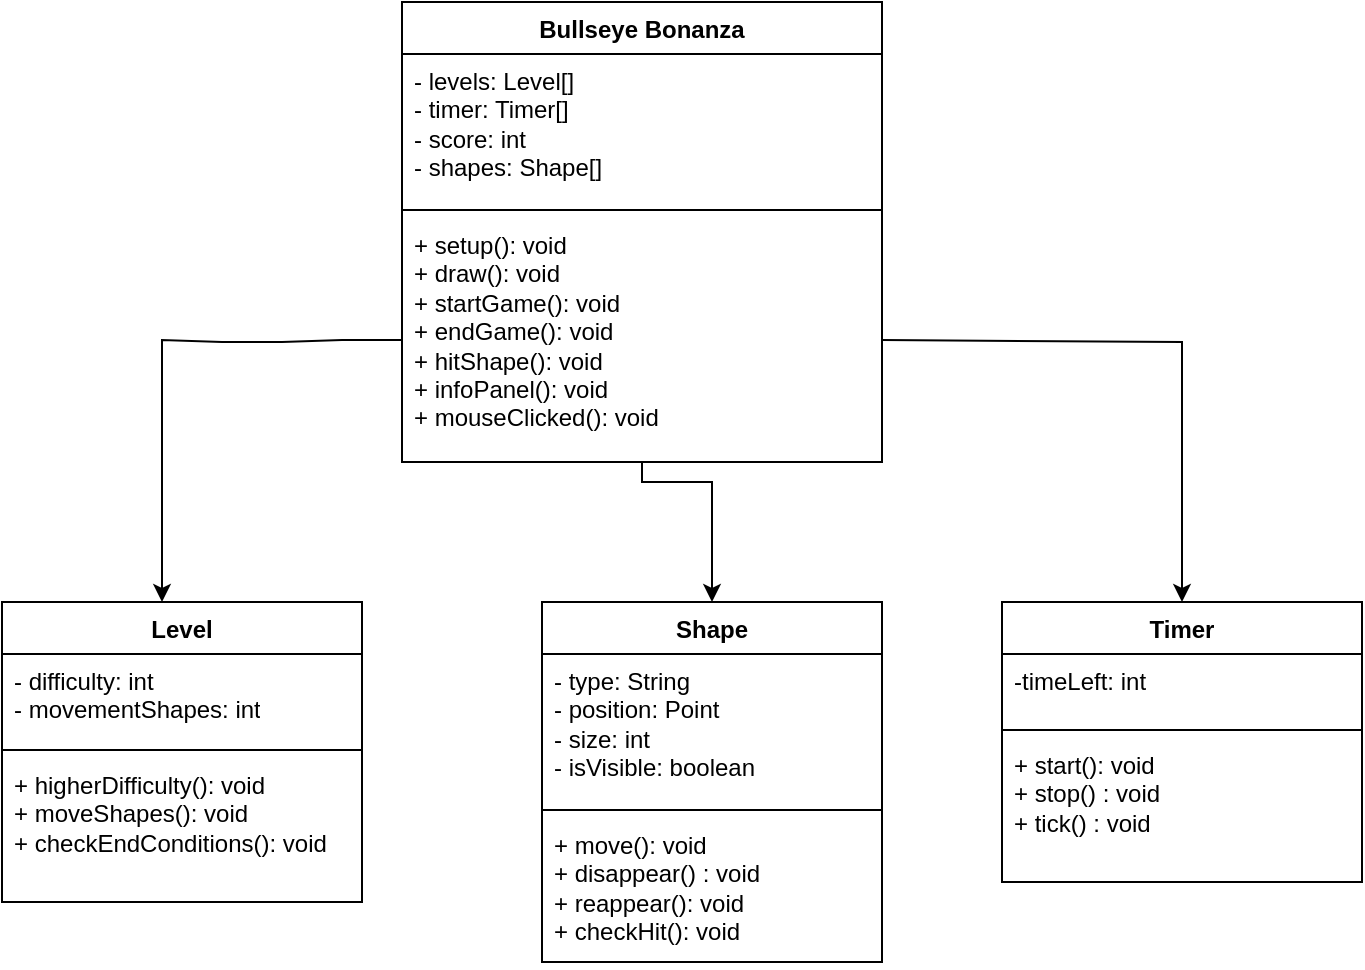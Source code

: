 <mxfile version="24.1.0" type="device">
  <diagram id="C5RBs43oDa-KdzZeNtuy" name="Page-1">
    <mxGraphModel dx="934" dy="724" grid="1" gridSize="10" guides="1" tooltips="1" connect="1" arrows="1" fold="1" page="1" pageScale="1" pageWidth="827" pageHeight="1169" math="0" shadow="0">
      <root>
        <mxCell id="WIyWlLk6GJQsqaUBKTNV-0" />
        <mxCell id="WIyWlLk6GJQsqaUBKTNV-1" parent="WIyWlLk6GJQsqaUBKTNV-0" />
        <mxCell id="aRX0REp-QfqRVrfxCBYt-4" value="Bullseye Bonanza" style="swimlane;fontStyle=1;align=center;verticalAlign=top;childLayout=stackLayout;horizontal=1;startSize=26;horizontalStack=0;resizeParent=1;resizeParentMax=0;resizeLast=0;collapsible=1;marginBottom=0;whiteSpace=wrap;html=1;" parent="WIyWlLk6GJQsqaUBKTNV-1" vertex="1">
          <mxGeometry x="280" y="170" width="240" height="230" as="geometry" />
        </mxCell>
        <mxCell id="aRX0REp-QfqRVrfxCBYt-5" value="&lt;div&gt;- levels: Level[]&lt;/div&gt;&lt;div&gt;- timer: Timer[]&lt;/div&gt;&lt;div&gt;- score: int&lt;/div&gt;&lt;div&gt;- shapes: Shape[]&lt;br&gt;&lt;/div&gt;" style="text;strokeColor=none;fillColor=none;align=left;verticalAlign=top;spacingLeft=4;spacingRight=4;overflow=hidden;rotatable=0;points=[[0,0.5],[1,0.5]];portConstraint=eastwest;whiteSpace=wrap;html=1;" parent="aRX0REp-QfqRVrfxCBYt-4" vertex="1">
          <mxGeometry y="26" width="240" height="74" as="geometry" />
        </mxCell>
        <mxCell id="aRX0REp-QfqRVrfxCBYt-6" value="" style="line;strokeWidth=1;fillColor=none;align=left;verticalAlign=middle;spacingTop=-1;spacingLeft=3;spacingRight=3;rotatable=0;labelPosition=right;points=[];portConstraint=eastwest;strokeColor=inherit;" parent="aRX0REp-QfqRVrfxCBYt-4" vertex="1">
          <mxGeometry y="100" width="240" height="8" as="geometry" />
        </mxCell>
        <mxCell id="aRX0REp-QfqRVrfxCBYt-7" value="&lt;div&gt;+ setup(): void&lt;/div&gt;&lt;div&gt;+ draw(): void&lt;br&gt;&lt;/div&gt;&lt;div&gt;+ startGame(): void&lt;br&gt;&lt;/div&gt;&lt;div&gt;+ endGame(): void&lt;/div&gt;&lt;div&gt;+ hitShape(): void&lt;/div&gt;&lt;div&gt;+ infoPanel(): void&lt;br&gt;&lt;/div&gt;&lt;div&gt;+ mouseClicked(): void&lt;br&gt;&lt;/div&gt;" style="text;strokeColor=none;fillColor=none;align=left;verticalAlign=top;spacingLeft=4;spacingRight=4;overflow=hidden;rotatable=0;points=[[0,0.5],[1,0.5]];portConstraint=eastwest;whiteSpace=wrap;html=1;" parent="aRX0REp-QfqRVrfxCBYt-4" vertex="1">
          <mxGeometry y="108" width="240" height="122" as="geometry" />
        </mxCell>
        <mxCell id="20b-lviNTtCLOoE7E5Yc-0" value="" style="endArrow=classic;html=1;rounded=0;exitX=0;exitY=0.5;exitDx=0;exitDy=0;" edge="1" parent="WIyWlLk6GJQsqaUBKTNV-1" source="aRX0REp-QfqRVrfxCBYt-7">
          <mxGeometry width="50" height="50" relative="1" as="geometry">
            <mxPoint x="120" y="421" as="sourcePoint" />
            <mxPoint x="160" y="470" as="targetPoint" />
            <Array as="points">
              <mxPoint x="250" y="339" />
              <mxPoint x="220" y="340" />
              <mxPoint x="190" y="340" />
              <mxPoint x="160" y="339" />
            </Array>
          </mxGeometry>
        </mxCell>
        <mxCell id="20b-lviNTtCLOoE7E5Yc-1" value="Level" style="swimlane;fontStyle=1;align=center;verticalAlign=top;childLayout=stackLayout;horizontal=1;startSize=26;horizontalStack=0;resizeParent=1;resizeParentMax=0;resizeLast=0;collapsible=1;marginBottom=0;whiteSpace=wrap;html=1;" vertex="1" parent="WIyWlLk6GJQsqaUBKTNV-1">
          <mxGeometry x="80" y="470" width="180" height="150" as="geometry" />
        </mxCell>
        <mxCell id="20b-lviNTtCLOoE7E5Yc-2" value="&lt;div&gt;- difficulty: int&lt;/div&gt;&lt;div&gt;- movementShapes: int&lt;/div&gt;&lt;div&gt;&lt;br&gt;&lt;/div&gt;&lt;div&gt;&lt;br&gt;&lt;/div&gt;" style="text;strokeColor=none;fillColor=none;align=left;verticalAlign=top;spacingLeft=4;spacingRight=4;overflow=hidden;rotatable=0;points=[[0,0.5],[1,0.5]];portConstraint=eastwest;whiteSpace=wrap;html=1;" vertex="1" parent="20b-lviNTtCLOoE7E5Yc-1">
          <mxGeometry y="26" width="180" height="44" as="geometry" />
        </mxCell>
        <mxCell id="20b-lviNTtCLOoE7E5Yc-3" value="" style="line;strokeWidth=1;fillColor=none;align=left;verticalAlign=middle;spacingTop=-1;spacingLeft=3;spacingRight=3;rotatable=0;labelPosition=right;points=[];portConstraint=eastwest;strokeColor=inherit;" vertex="1" parent="20b-lviNTtCLOoE7E5Yc-1">
          <mxGeometry y="70" width="180" height="8" as="geometry" />
        </mxCell>
        <mxCell id="20b-lviNTtCLOoE7E5Yc-4" value="&lt;div&gt;+ higherDifficulty(): void&lt;/div&gt;&lt;div&gt;+ moveShapes(): void&lt;/div&gt;&lt;div&gt;+ checkEndConditions(): void&lt;br&gt;&lt;/div&gt;" style="text;strokeColor=none;fillColor=none;align=left;verticalAlign=top;spacingLeft=4;spacingRight=4;overflow=hidden;rotatable=0;points=[[0,0.5],[1,0.5]];portConstraint=eastwest;whiteSpace=wrap;html=1;" vertex="1" parent="20b-lviNTtCLOoE7E5Yc-1">
          <mxGeometry y="78" width="180" height="72" as="geometry" />
        </mxCell>
        <mxCell id="20b-lviNTtCLOoE7E5Yc-5" value="Shape" style="swimlane;fontStyle=1;align=center;verticalAlign=top;childLayout=stackLayout;horizontal=1;startSize=26;horizontalStack=0;resizeParent=1;resizeParentMax=0;resizeLast=0;collapsible=1;marginBottom=0;whiteSpace=wrap;html=1;" vertex="1" parent="WIyWlLk6GJQsqaUBKTNV-1">
          <mxGeometry x="350" y="470" width="170" height="180" as="geometry" />
        </mxCell>
        <mxCell id="20b-lviNTtCLOoE7E5Yc-6" value="&lt;div&gt;- type: String&lt;/div&gt;&lt;div&gt;- position: Point&lt;/div&gt;&lt;div&gt;- size: int&lt;/div&gt;&lt;div&gt;- isVisible: boolean &lt;br&gt;&lt;/div&gt;" style="text;strokeColor=none;fillColor=none;align=left;verticalAlign=top;spacingLeft=4;spacingRight=4;overflow=hidden;rotatable=0;points=[[0,0.5],[1,0.5]];portConstraint=eastwest;whiteSpace=wrap;html=1;" vertex="1" parent="20b-lviNTtCLOoE7E5Yc-5">
          <mxGeometry y="26" width="170" height="74" as="geometry" />
        </mxCell>
        <mxCell id="20b-lviNTtCLOoE7E5Yc-7" value="" style="line;strokeWidth=1;fillColor=none;align=left;verticalAlign=middle;spacingTop=-1;spacingLeft=3;spacingRight=3;rotatable=0;labelPosition=right;points=[];portConstraint=eastwest;strokeColor=inherit;" vertex="1" parent="20b-lviNTtCLOoE7E5Yc-5">
          <mxGeometry y="100" width="170" height="8" as="geometry" />
        </mxCell>
        <mxCell id="20b-lviNTtCLOoE7E5Yc-8" value="&lt;div&gt;+ move(): void&lt;/div&gt;&lt;div&gt;+ disappear() : void&lt;/div&gt;&lt;div&gt;+ reappear(): void&lt;/div&gt;&lt;div&gt;+ checkHit(): void&lt;br&gt;&lt;/div&gt;" style="text;strokeColor=none;fillColor=none;align=left;verticalAlign=top;spacingLeft=4;spacingRight=4;overflow=hidden;rotatable=0;points=[[0,0.5],[1,0.5]];portConstraint=eastwest;whiteSpace=wrap;html=1;" vertex="1" parent="20b-lviNTtCLOoE7E5Yc-5">
          <mxGeometry y="108" width="170" height="72" as="geometry" />
        </mxCell>
        <mxCell id="20b-lviNTtCLOoE7E5Yc-9" value="" style="endArrow=classic;html=1;rounded=0;entryX=0.5;entryY=0;entryDx=0;entryDy=0;exitX=0.5;exitY=0.997;exitDx=0;exitDy=0;exitPerimeter=0;" edge="1" parent="WIyWlLk6GJQsqaUBKTNV-1" source="aRX0REp-QfqRVrfxCBYt-7" target="20b-lviNTtCLOoE7E5Yc-5">
          <mxGeometry width="50" height="50" relative="1" as="geometry">
            <mxPoint x="380" y="430" as="sourcePoint" />
            <mxPoint x="300" y="390" as="targetPoint" />
            <Array as="points">
              <mxPoint x="400" y="410" />
              <mxPoint x="435" y="410" />
              <mxPoint x="435" y="430" />
            </Array>
          </mxGeometry>
        </mxCell>
        <mxCell id="20b-lviNTtCLOoE7E5Yc-10" value="Timer" style="swimlane;fontStyle=1;align=center;verticalAlign=top;childLayout=stackLayout;horizontal=1;startSize=26;horizontalStack=0;resizeParent=1;resizeParentMax=0;resizeLast=0;collapsible=1;marginBottom=0;whiteSpace=wrap;html=1;" vertex="1" parent="WIyWlLk6GJQsqaUBKTNV-1">
          <mxGeometry x="580" y="470" width="180" height="140" as="geometry" />
        </mxCell>
        <mxCell id="20b-lviNTtCLOoE7E5Yc-11" value="&lt;div&gt;-timeLeft: int&lt;br&gt;&lt;/div&gt;" style="text;strokeColor=none;fillColor=none;align=left;verticalAlign=top;spacingLeft=4;spacingRight=4;overflow=hidden;rotatable=0;points=[[0,0.5],[1,0.5]];portConstraint=eastwest;whiteSpace=wrap;html=1;" vertex="1" parent="20b-lviNTtCLOoE7E5Yc-10">
          <mxGeometry y="26" width="180" height="34" as="geometry" />
        </mxCell>
        <mxCell id="20b-lviNTtCLOoE7E5Yc-12" value="" style="line;strokeWidth=1;fillColor=none;align=left;verticalAlign=middle;spacingTop=-1;spacingLeft=3;spacingRight=3;rotatable=0;labelPosition=right;points=[];portConstraint=eastwest;strokeColor=inherit;" vertex="1" parent="20b-lviNTtCLOoE7E5Yc-10">
          <mxGeometry y="60" width="180" height="8" as="geometry" />
        </mxCell>
        <mxCell id="20b-lviNTtCLOoE7E5Yc-13" value="&lt;div&gt;+ start(): void&lt;/div&gt;&lt;div&gt;+ stop() : void&lt;/div&gt;&lt;div&gt;+ tick() : void&lt;br&gt;&lt;/div&gt;" style="text;strokeColor=none;fillColor=none;align=left;verticalAlign=top;spacingLeft=4;spacingRight=4;overflow=hidden;rotatable=0;points=[[0,0.5],[1,0.5]];portConstraint=eastwest;whiteSpace=wrap;html=1;" vertex="1" parent="20b-lviNTtCLOoE7E5Yc-10">
          <mxGeometry y="68" width="180" height="72" as="geometry" />
        </mxCell>
        <mxCell id="20b-lviNTtCLOoE7E5Yc-14" value="" style="endArrow=classic;html=1;rounded=0;exitX=1;exitY=0.5;exitDx=0;exitDy=0;entryX=0.5;entryY=0;entryDx=0;entryDy=0;" edge="1" parent="WIyWlLk6GJQsqaUBKTNV-1" source="aRX0REp-QfqRVrfxCBYt-7" target="20b-lviNTtCLOoE7E5Yc-10">
          <mxGeometry width="50" height="50" relative="1" as="geometry">
            <mxPoint x="787" y="329" as="sourcePoint" />
            <mxPoint x="667" y="470" as="targetPoint" />
            <Array as="points">
              <mxPoint x="670" y="340" />
            </Array>
          </mxGeometry>
        </mxCell>
      </root>
    </mxGraphModel>
  </diagram>
</mxfile>

